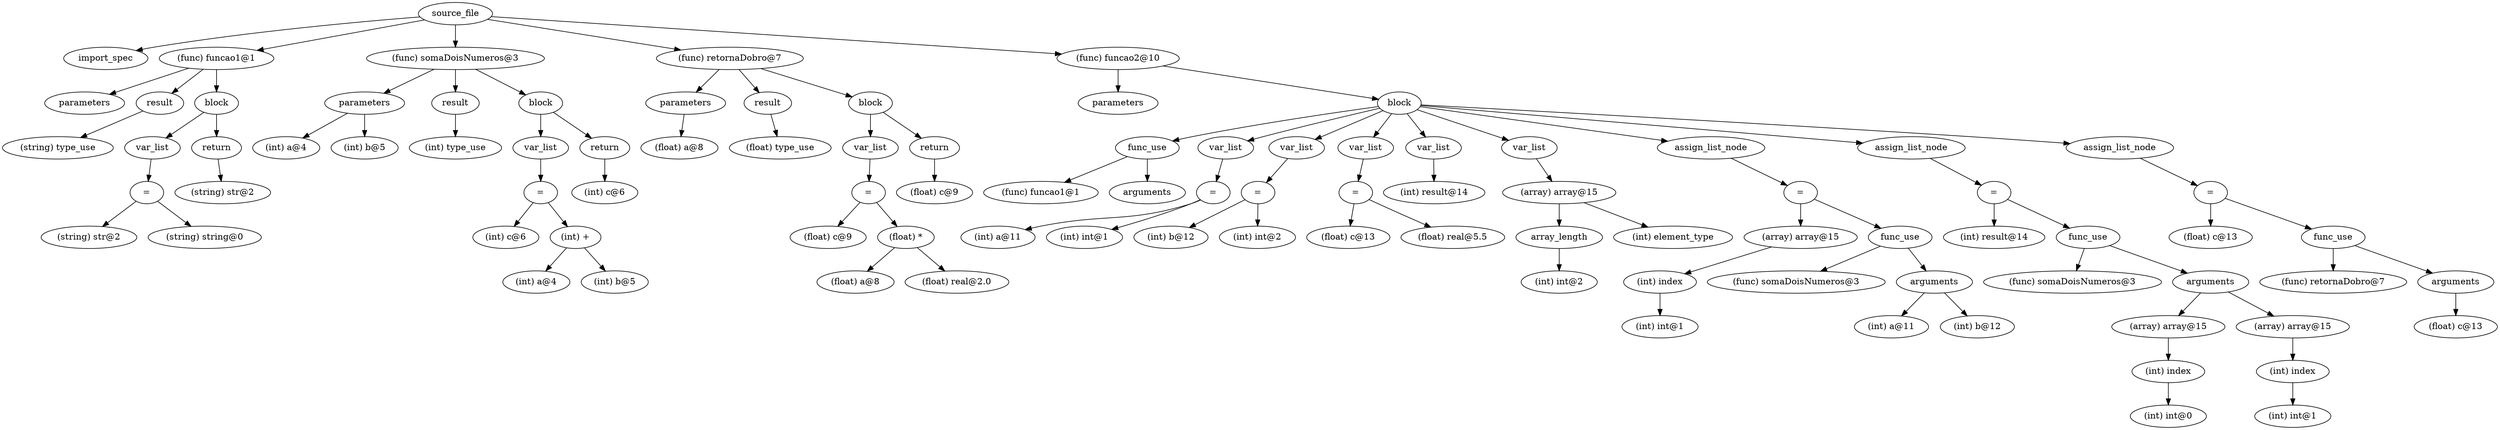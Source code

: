 digraph {
graph [ordering="out"];
node0[label="source_file"];
node1[label="import_spec"];
node0 -> node1;
node2[label="(func) funcao1@1"];
node3[label="parameters"];
node2 -> node3;
node4[label="result"];
node5[label="(string) type_use"];
node4 -> node5;
node2 -> node4;
node6[label="block"];
node7[label="var_list"];
node8[label="="];
node9[label="(string) str@2"];
node8 -> node9;
node10[label="(string) string@0"];
node8 -> node10;
node7 -> node8;
node6 -> node7;
node11[label="return"];
node12[label="(string) str@2"];
node11 -> node12;
node6 -> node11;
node2 -> node6;
node0 -> node2;
node13[label="(func) somaDoisNumeros@3"];
node14[label="parameters"];
node15[label="(int) a@4"];
node14 -> node15;
node16[label="(int) b@5"];
node14 -> node16;
node13 -> node14;
node17[label="result"];
node18[label="(int) type_use"];
node17 -> node18;
node13 -> node17;
node19[label="block"];
node20[label="var_list"];
node21[label="="];
node22[label="(int) c@6"];
node21 -> node22;
node23[label="(int) +"];
node24[label="(int) a@4"];
node23 -> node24;
node25[label="(int) b@5"];
node23 -> node25;
node21 -> node23;
node20 -> node21;
node19 -> node20;
node26[label="return"];
node27[label="(int) c@6"];
node26 -> node27;
node19 -> node26;
node13 -> node19;
node0 -> node13;
node28[label="(func) retornaDobro@7"];
node29[label="parameters"];
node30[label="(float) a@8"];
node29 -> node30;
node28 -> node29;
node31[label="result"];
node32[label="(float) type_use"];
node31 -> node32;
node28 -> node31;
node33[label="block"];
node34[label="var_list"];
node35[label="="];
node36[label="(float) c@9"];
node35 -> node36;
node37[label="(float) *"];
node38[label="(float) a@8"];
node37 -> node38;
node39[label="(float) real@2.0"];
node37 -> node39;
node35 -> node37;
node34 -> node35;
node33 -> node34;
node40[label="return"];
node41[label="(float) c@9"];
node40 -> node41;
node33 -> node40;
node28 -> node33;
node0 -> node28;
node42[label="(func) funcao2@10"];
node43[label="parameters"];
node42 -> node43;
node44[label="block"];
node45[label="func_use"];
node46[label="(func) funcao1@1"];
node45 -> node46;
node47[label="arguments"];
node45 -> node47;
node44 -> node45;
node48[label="var_list"];
node49[label="="];
node50[label="(int) a@11"];
node49 -> node50;
node51[label="(int) int@1"];
node49 -> node51;
node48 -> node49;
node44 -> node48;
node52[label="var_list"];
node53[label="="];
node54[label="(int) b@12"];
node53 -> node54;
node55[label="(int) int@2"];
node53 -> node55;
node52 -> node53;
node44 -> node52;
node56[label="var_list"];
node57[label="="];
node58[label="(float) c@13"];
node57 -> node58;
node59[label="(float) real@5.5"];
node57 -> node59;
node56 -> node57;
node44 -> node56;
node60[label="var_list"];
node61[label="(int) result@14"];
node60 -> node61;
node44 -> node60;
node62[label="var_list"];
node63[label="(array) array@15"];
node64[label="array_length"];
node65[label="(int) int@2"];
node64 -> node65;
node63 -> node64;
node66[label="(int) element_type"];
node63 -> node66;
node62 -> node63;
node44 -> node62;
node67[label="assign_list_node"];
node68[label="="];
node69[label="(array) array@15"];
node70[label="(int) index"];
node71[label="(int) int@1"];
node70 -> node71;
node69 -> node70;
node68 -> node69;
node72[label="func_use"];
node73[label="(func) somaDoisNumeros@3"];
node72 -> node73;
node74[label="arguments"];
node75[label="(int) a@11"];
node74 -> node75;
node76[label="(int) b@12"];
node74 -> node76;
node72 -> node74;
node68 -> node72;
node67 -> node68;
node44 -> node67;
node77[label="assign_list_node"];
node78[label="="];
node79[label="(int) result@14"];
node78 -> node79;
node80[label="func_use"];
node81[label="(func) somaDoisNumeros@3"];
node80 -> node81;
node82[label="arguments"];
node83[label="(array) array@15"];
node84[label="(int) index"];
node85[label="(int) int@0"];
node84 -> node85;
node83 -> node84;
node82 -> node83;
node86[label="(array) array@15"];
node87[label="(int) index"];
node88[label="(int) int@1"];
node87 -> node88;
node86 -> node87;
node82 -> node86;
node80 -> node82;
node78 -> node80;
node77 -> node78;
node44 -> node77;
node89[label="assign_list_node"];
node90[label="="];
node91[label="(float) c@13"];
node90 -> node91;
node92[label="func_use"];
node93[label="(func) retornaDobro@7"];
node92 -> node93;
node94[label="arguments"];
node95[label="(float) c@13"];
node94 -> node95;
node92 -> node94;
node90 -> node92;
node89 -> node90;
node44 -> node89;
node42 -> node44;
node0 -> node42;
}